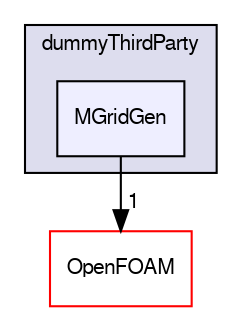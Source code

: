 digraph "src/dummyThirdParty/MGridGen" {
  bgcolor=transparent;
  compound=true
  node [ fontsize="10", fontname="FreeSans"];
  edge [ labelfontsize="10", labelfontname="FreeSans"];
  subgraph clusterdir_3dbf595be03a0daf8d8ce1c2eec1d958 {
    graph [ bgcolor="#ddddee", pencolor="black", label="dummyThirdParty" fontname="FreeSans", fontsize="10", URL="dir_3dbf595be03a0daf8d8ce1c2eec1d958.html"]
  dir_cbdaaa625117f37011a887847112bebe [shape=box, label="MGridGen", style="filled", fillcolor="#eeeeff", pencolor="black", URL="dir_cbdaaa625117f37011a887847112bebe.html"];
  }
  dir_c5473ff19b20e6ec4dfe5c310b3778a8 [shape=box label="OpenFOAM" color="red" URL="dir_c5473ff19b20e6ec4dfe5c310b3778a8.html"];
  dir_cbdaaa625117f37011a887847112bebe->dir_c5473ff19b20e6ec4dfe5c310b3778a8 [headlabel="1", labeldistance=1.5 headhref="dir_000611_001706.html"];
}
